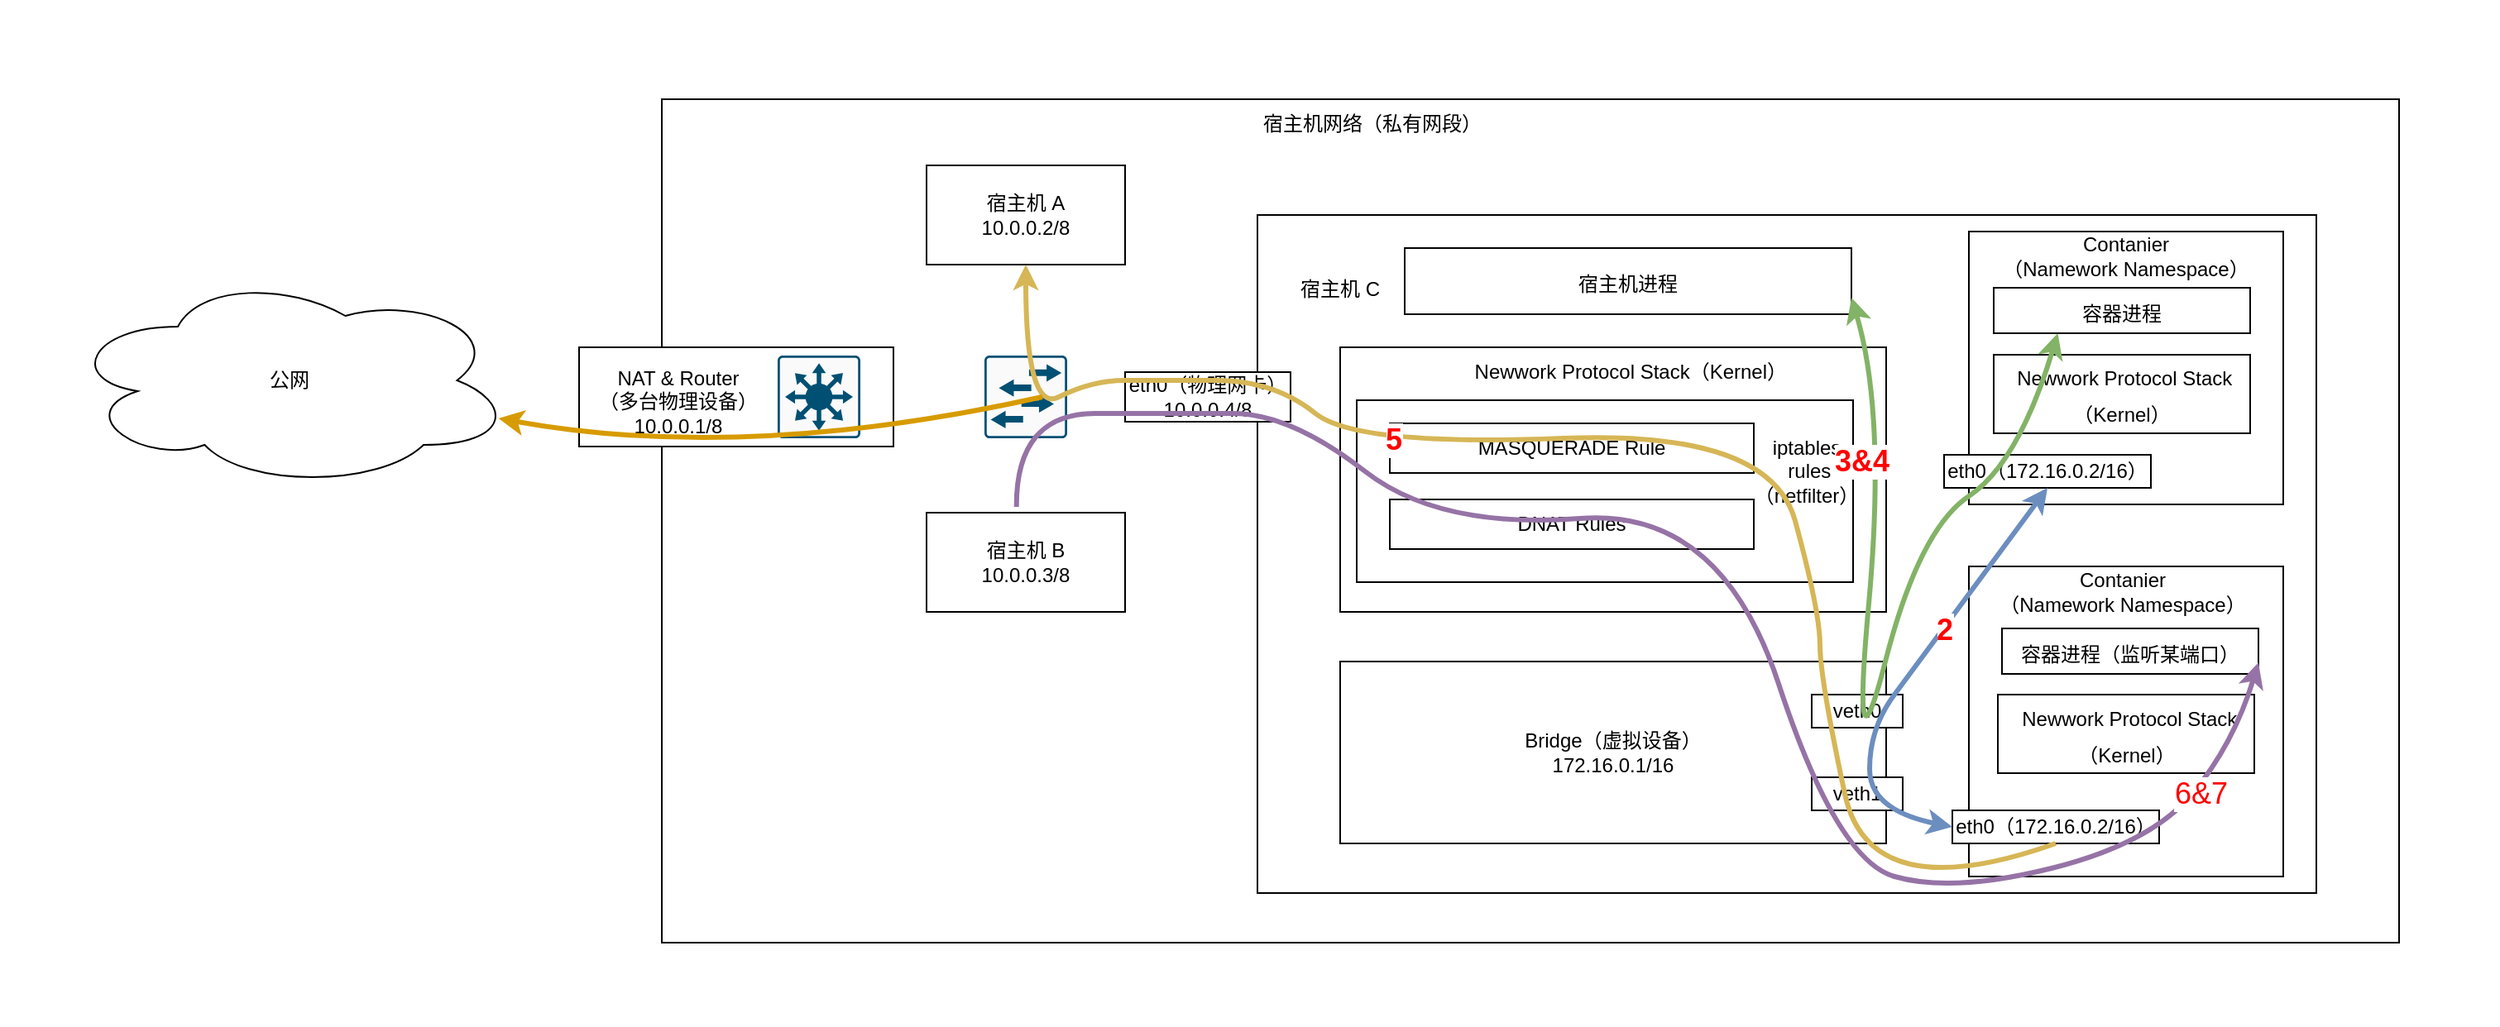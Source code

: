 <mxfile>
    <diagram id="bHMV1nUMlFEd473e1yX_" name="第 1 页">
        <mxGraphModel dx="1748" dy="519" grid="1" gridSize="10" guides="1" tooltips="1" connect="1" arrows="1" fold="1" page="1" pageScale="1" pageWidth="827" pageHeight="1169" math="0" shadow="0">
            <root>
                <mxCell id="0"/>
                <mxCell id="1" parent="0"/>
                <mxCell id="27" value="" style="rounded=0;whiteSpace=wrap;html=1;strokeColor=none;" parent="1" vertex="1">
                    <mxGeometry x="-570" y="150" width="1510" height="620" as="geometry"/>
                </mxCell>
                <mxCell id="65" value="" style="rounded=0;whiteSpace=wrap;html=1;" vertex="1" parent="1">
                    <mxGeometry x="-170" y="210" width="1050" height="510" as="geometry"/>
                </mxCell>
                <mxCell id="67" value="宿主机网络（私有网段）" style="text;html=1;strokeColor=none;fillColor=none;align=center;verticalAlign=middle;whiteSpace=wrap;rounded=0;" vertex="1" parent="1">
                    <mxGeometry x="177.5" y="210" width="162.5" height="30" as="geometry"/>
                </mxCell>
                <mxCell id="69" value="公网" style="ellipse;shape=cloud;whiteSpace=wrap;html=1;" vertex="1" parent="1">
                    <mxGeometry x="-530" y="315" width="270" height="130" as="geometry"/>
                </mxCell>
                <mxCell id="70" value="" style="rounded=0;whiteSpace=wrap;html=1;" vertex="1" parent="1">
                    <mxGeometry x="-220" y="360" width="190" height="60" as="geometry"/>
                </mxCell>
                <mxCell id="74" value="宿主机 A&lt;br&gt;10.0.0.2/8" style="rounded=0;whiteSpace=wrap;html=1;" vertex="1" parent="1">
                    <mxGeometry x="-10" y="250" width="120" height="60" as="geometry"/>
                </mxCell>
                <mxCell id="75" value="宿主机 B&lt;br&gt;10.0.0.3/8" style="rounded=0;whiteSpace=wrap;html=1;" vertex="1" parent="1">
                    <mxGeometry x="-10" y="460" width="120" height="60" as="geometry"/>
                </mxCell>
                <mxCell id="76" value="" style="sketch=0;points=[[0.015,0.015,0],[0.985,0.015,0],[0.985,0.985,0],[0.015,0.985,0],[0.25,0,0],[0.5,0,0],[0.75,0,0],[1,0.25,0],[1,0.5,0],[1,0.75,0],[0.75,1,0],[0.5,1,0],[0.25,1,0],[0,0.75,0],[0,0.5,0],[0,0.25,0]];verticalLabelPosition=bottom;html=1;verticalAlign=top;aspect=fixed;align=center;pointerEvents=1;shape=mxgraph.cisco19.rect;prIcon=l3_switch;fillColor=#FAFAFA;strokeColor=#005073;" vertex="1" parent="1">
                    <mxGeometry x="-100" y="365" width="50" height="50" as="geometry"/>
                </mxCell>
                <mxCell id="77" value="" style="sketch=0;points=[[0.015,0.015,0],[0.985,0.015,0],[0.985,0.985,0],[0.015,0.985,0],[0.25,0,0],[0.5,0,0],[0.75,0,0],[1,0.25,0],[1,0.5,0],[1,0.75,0],[0.75,1,0],[0.5,1,0],[0.25,1,0],[0,0.75,0],[0,0.5,0],[0,0.25,0]];verticalLabelPosition=bottom;html=1;verticalAlign=top;aspect=fixed;align=center;pointerEvents=1;shape=mxgraph.cisco19.rect;prIcon=l2_switch;fillColor=#FAFAFA;strokeColor=#005073;" vertex="1" parent="1">
                    <mxGeometry x="25" y="365" width="50" height="50" as="geometry"/>
                </mxCell>
                <mxCell id="82" value="NAT &amp;amp; Router&lt;br&gt;（多台物理设备）&lt;br&gt;10.0.0.1/8" style="text;html=1;strokeColor=none;fillColor=none;align=center;verticalAlign=middle;whiteSpace=wrap;rounded=0;" vertex="1" parent="1">
                    <mxGeometry x="-210" y="370" width="100" height="45" as="geometry"/>
                </mxCell>
                <mxCell id="83" value="" style="rounded=0;whiteSpace=wrap;html=1;" vertex="1" parent="1">
                    <mxGeometry x="190" y="280" width="640" height="410" as="geometry"/>
                </mxCell>
                <mxCell id="85" value="宿主机 C&lt;br&gt;" style="text;html=1;strokeColor=none;fillColor=none;align=center;verticalAlign=middle;whiteSpace=wrap;rounded=0;" vertex="1" parent="1">
                    <mxGeometry x="210" y="310" width="60" height="30" as="geometry"/>
                </mxCell>
                <mxCell id="86" value="" style="rounded=0;whiteSpace=wrap;html=1;" vertex="1" parent="1">
                    <mxGeometry x="620" y="290" width="190" height="165" as="geometry"/>
                </mxCell>
                <mxCell id="87" value="Bridge（虚拟设备）&lt;br&gt;172.16.0.1/16" style="rounded=0;whiteSpace=wrap;html=1;" vertex="1" parent="1">
                    <mxGeometry x="240" y="550" width="330" height="110" as="geometry"/>
                </mxCell>
                <mxCell id="88" value="eth0（物理网卡）&lt;br&gt;10.0.0.4/8" style="rounded=0;whiteSpace=wrap;html=1;" vertex="1" parent="1">
                    <mxGeometry x="110" y="375" width="100" height="30" as="geometry"/>
                </mxCell>
                <mxCell id="89" value="" style="rounded=0;whiteSpace=wrap;html=1;" vertex="1" parent="1">
                    <mxGeometry x="240" y="360" width="330" height="160" as="geometry"/>
                </mxCell>
                <mxCell id="91" value="" style="rounded=0;whiteSpace=wrap;html=1;" vertex="1" parent="1">
                    <mxGeometry x="250" y="392" width="300" height="110" as="geometry"/>
                </mxCell>
                <mxCell id="92" value="&lt;span&gt;MASQUERADE Rule&lt;/span&gt;" style="rounded=0;whiteSpace=wrap;html=1;" vertex="1" parent="1">
                    <mxGeometry x="270" y="406" width="220" height="30" as="geometry"/>
                </mxCell>
                <mxCell id="93" value="&amp;nbsp;Newwork Protocol Stack（Kernel）" style="text;html=1;strokeColor=none;fillColor=none;align=center;verticalAlign=middle;whiteSpace=wrap;rounded=0;" vertex="1" parent="1">
                    <mxGeometry x="294" y="360" width="240" height="30" as="geometry"/>
                </mxCell>
                <mxCell id="94" value="&lt;span&gt;DNAT Rules&lt;/span&gt;" style="rounded=0;whiteSpace=wrap;html=1;" vertex="1" parent="1">
                    <mxGeometry x="270" y="452" width="220" height="30" as="geometry"/>
                </mxCell>
                <mxCell id="95" value="iptables&lt;br&gt;&amp;nbsp;rules&lt;br&gt;（netfilter）" style="text;html=1;strokeColor=none;fillColor=none;align=center;verticalAlign=middle;whiteSpace=wrap;rounded=0;" vertex="1" parent="1">
                    <mxGeometry x="497" y="420" width="50" height="30" as="geometry"/>
                </mxCell>
                <mxCell id="98" value="veth0" style="rounded=0;whiteSpace=wrap;html=1;" vertex="1" parent="1">
                    <mxGeometry x="525" y="570" width="55" height="20" as="geometry"/>
                </mxCell>
                <mxCell id="99" value="veth1" style="rounded=0;whiteSpace=wrap;html=1;" vertex="1" parent="1">
                    <mxGeometry x="525" y="620" width="55" height="20" as="geometry"/>
                </mxCell>
                <mxCell id="100" value="eth0（172.16.0.2/16）" style="rounded=0;whiteSpace=wrap;html=1;" vertex="1" parent="1">
                    <mxGeometry x="605" y="425" width="125" height="20" as="geometry"/>
                </mxCell>
                <mxCell id="101" value="Contanier&lt;br&gt;（Namework Namespace）" style="text;html=1;strokeColor=none;fillColor=none;align=center;verticalAlign=middle;whiteSpace=wrap;rounded=0;" vertex="1" parent="1">
                    <mxGeometry x="635" y="290" width="160" height="30" as="geometry"/>
                </mxCell>
                <mxCell id="102" value="" style="rounded=0;whiteSpace=wrap;html=1;" vertex="1" parent="1">
                    <mxGeometry x="620" y="492.5" width="190" height="187.5" as="geometry"/>
                </mxCell>
                <mxCell id="104" value="Contanier&lt;br&gt;（Namework Namespace）" style="text;html=1;strokeColor=none;fillColor=none;align=center;verticalAlign=middle;whiteSpace=wrap;rounded=0;" vertex="1" parent="1">
                    <mxGeometry x="632.5" y="492.5" width="160" height="30" as="geometry"/>
                </mxCell>
                <mxCell id="107" value="eth0（172.16.0.2/16）" style="rounded=0;whiteSpace=wrap;html=1;" vertex="1" parent="1">
                    <mxGeometry x="610" y="640" width="125" height="20" as="geometry"/>
                </mxCell>
                <mxCell id="112" value="" style="curved=1;endArrow=classic;html=1;startArrow=classic;startFill=1;entryX=0.5;entryY=1;entryDx=0;entryDy=0;exitX=0;exitY=0.5;exitDx=0;exitDy=0;fillColor=#dae8fc;strokeColor=#6c8ebf;strokeWidth=3;" edge="1" parent="1" source="107" target="100">
                    <mxGeometry width="50" height="50" relative="1" as="geometry">
                        <mxPoint x="540" y="300" as="sourcePoint"/>
                        <mxPoint x="590" y="250" as="targetPoint"/>
                        <Array as="points">
                            <mxPoint x="560" y="640"/>
                            <mxPoint x="560" y="590"/>
                            <mxPoint x="590" y="550"/>
                        </Array>
                    </mxGeometry>
                </mxCell>
                <mxCell id="113" value="&lt;font color=&quot;#ff0000&quot; size=&quot;1&quot;&gt;&lt;b style=&quot;font-size: 18px&quot;&gt;2&lt;/b&gt;&lt;/font&gt;" style="edgeLabel;html=1;align=center;verticalAlign=middle;resizable=0;points=[];" vertex="1" connectable="0" parent="112">
                    <mxGeometry x="0.504" relative="1" as="geometry">
                        <mxPoint x="-21" y="29" as="offset"/>
                    </mxGeometry>
                </mxCell>
                <mxCell id="115" value="&lt;span style=&quot;color: rgb(0 , 0 , 0) ; font-size: 12px&quot;&gt;宿主机进程&lt;/span&gt;" style="rounded=0;whiteSpace=wrap;html=1;fontSize=18;fontColor=#FF0000;" vertex="1" parent="1">
                    <mxGeometry x="279" y="300" width="270" height="40" as="geometry"/>
                </mxCell>
                <mxCell id="117" value="&lt;span style=&quot;color: rgb(0 , 0 , 0) ; font-size: 12px&quot;&gt;容器进程&lt;/span&gt;" style="rounded=0;whiteSpace=wrap;html=1;fontSize=18;fontColor=#FF0000;" vertex="1" parent="1">
                    <mxGeometry x="635" y="324" width="155" height="27.5" as="geometry"/>
                </mxCell>
                <mxCell id="121" value="&lt;font style=&quot;font-size: 12px&quot;&gt;&lt;span style=&quot;color: rgb(0 , 0 , 0)&quot;&gt;&amp;nbsp;Newwork Protocol Stack&lt;/span&gt;&lt;br style=&quot;color: rgb(0 , 0 , 0)&quot;&gt;&lt;span style=&quot;color: rgb(0 , 0 , 0)&quot;&gt;（Kernel）&lt;/span&gt;&lt;/font&gt;" style="rounded=0;whiteSpace=wrap;html=1;fontSize=18;fontColor=#FF0000;" vertex="1" parent="1">
                    <mxGeometry x="635" y="364.5" width="155" height="47.5" as="geometry"/>
                </mxCell>
                <mxCell id="119" value="" style="curved=1;endArrow=classic;html=1;startArrow=classic;startFill=1;entryX=1;entryY=0.75;entryDx=0;entryDy=0;fillColor=#d5e8d4;strokeColor=#82b366;strokeWidth=3;exitX=0.25;exitY=1;exitDx=0;exitDy=0;" edge="1" parent="1" source="117" target="115">
                    <mxGeometry width="50" height="50" relative="1" as="geometry">
                        <mxPoint x="630" y="380" as="sourcePoint"/>
                        <mxPoint x="615" y="445" as="targetPoint"/>
                        <Array as="points">
                            <mxPoint x="650" y="430"/>
                            <mxPoint x="590" y="470"/>
                            <mxPoint x="549" y="630"/>
                            <mxPoint x="570" y="400"/>
                        </Array>
                    </mxGeometry>
                </mxCell>
                <mxCell id="120" value="&lt;font color=&quot;#ff0000&quot; size=&quot;1&quot;&gt;&lt;b style=&quot;font-size: 18px&quot;&gt;3&amp;amp;4&lt;/b&gt;&lt;/font&gt;" style="edgeLabel;html=1;align=center;verticalAlign=middle;resizable=0;points=[];" vertex="1" connectable="0" parent="119">
                    <mxGeometry x="0.504" relative="1" as="geometry">
                        <mxPoint x="-8" y="-53" as="offset"/>
                    </mxGeometry>
                </mxCell>
                <mxCell id="123" value="&lt;font color=&quot;#ff0000&quot; style=&quot;font-size: 18px&quot;&gt;&lt;b&gt;5&lt;/b&gt;&lt;/font&gt;" style="curved=1;endArrow=classic;html=1;startArrow=none;startFill=0;fillColor=#fff2cc;strokeColor=#d6b656;strokeWidth=3;endFill=1;exitX=0.5;exitY=1;exitDx=0;exitDy=0;" edge="1" parent="1" source="107" target="74">
                    <mxGeometry x="0.322" y="-3" width="50" height="50" relative="1" as="geometry">
                        <mxPoint x="683.75" y="361.5" as="sourcePoint"/>
                        <mxPoint x="559" y="340" as="targetPoint"/>
                        <Array as="points">
                            <mxPoint x="560" y="700"/>
                            <mxPoint x="530" y="560"/>
                            <mxPoint x="530" y="520"/>
                            <mxPoint x="500" y="410"/>
                            <mxPoint x="250" y="420"/>
                            <mxPoint x="200" y="380"/>
                            <mxPoint x="130" y="380"/>
                            <mxPoint x="90" y="380"/>
                            <mxPoint x="50" y="400"/>
                        </Array>
                        <mxPoint as="offset"/>
                    </mxGeometry>
                </mxCell>
                <mxCell id="125" value="" style="curved=1;endArrow=classic;html=1;startArrow=none;startFill=0;fillColor=#ffe6cc;strokeColor=#d79b00;strokeWidth=3;endFill=1;" edge="1" parent="1" target="69">
                    <mxGeometry width="50" height="50" relative="1" as="geometry">
                        <mxPoint x="60" y="390" as="sourcePoint"/>
                        <mxPoint x="57.692" y="320" as="targetPoint"/>
                        <Array as="points">
                            <mxPoint x="-120" y="430"/>
                        </Array>
                    </mxGeometry>
                </mxCell>
                <mxCell id="129" value="&lt;font style=&quot;font-size: 12px&quot;&gt;&lt;span style=&quot;color: rgb(0 , 0 , 0)&quot;&gt;&amp;nbsp;Newwork Protocol Stack&lt;/span&gt;&lt;br style=&quot;color: rgb(0 , 0 , 0)&quot;&gt;&lt;span style=&quot;color: rgb(0 , 0 , 0)&quot;&gt;（Kernel）&lt;/span&gt;&lt;/font&gt;" style="rounded=0;whiteSpace=wrap;html=1;fontSize=18;fontColor=#FF0000;" vertex="1" parent="1">
                    <mxGeometry x="637.5" y="570" width="155" height="47.5" as="geometry"/>
                </mxCell>
                <mxCell id="130" value="&lt;span style=&quot;color: rgb(0 , 0 , 0) ; font-size: 12px&quot;&gt;容器进程（监听某端口）&lt;/span&gt;" style="rounded=0;whiteSpace=wrap;html=1;fontSize=18;fontColor=#FF0000;" vertex="1" parent="1">
                    <mxGeometry x="640" y="530" width="155" height="27.5" as="geometry"/>
                </mxCell>
                <mxCell id="127" value="&lt;font color=&quot;#ff0000&quot; style=&quot;font-size: 18px&quot;&gt;6&amp;amp;7&lt;/font&gt;" style="curved=1;endArrow=none;html=1;startArrow=classic;startFill=1;entryX=0.453;entryY=-0.058;entryDx=0;entryDy=0;fillColor=#e1d5e7;strokeColor=#9673a6;strokeWidth=3;entryPerimeter=0;exitX=1;exitY=0.75;exitDx=0;exitDy=0;endFill=0;" edge="1" parent="1" source="130" target="75">
                    <mxGeometry x="-0.835" y="4" width="50" height="50" relative="1" as="geometry">
                        <mxPoint x="683.75" y="361.5" as="sourcePoint"/>
                        <mxPoint x="559" y="340" as="targetPoint"/>
                        <Array as="points">
                            <mxPoint x="780" y="600"/>
                            <mxPoint x="730" y="660"/>
                            <mxPoint x="610" y="690"/>
                            <mxPoint x="540" y="670"/>
                            <mxPoint x="470" y="457"/>
                            <mxPoint x="300" y="470"/>
                            <mxPoint x="210" y="400"/>
                            <mxPoint x="140" y="400"/>
                            <mxPoint x="44" y="400"/>
                        </Array>
                        <mxPoint as="offset"/>
                    </mxGeometry>
                </mxCell>
            </root>
        </mxGraphModel>
    </diagram>
</mxfile>